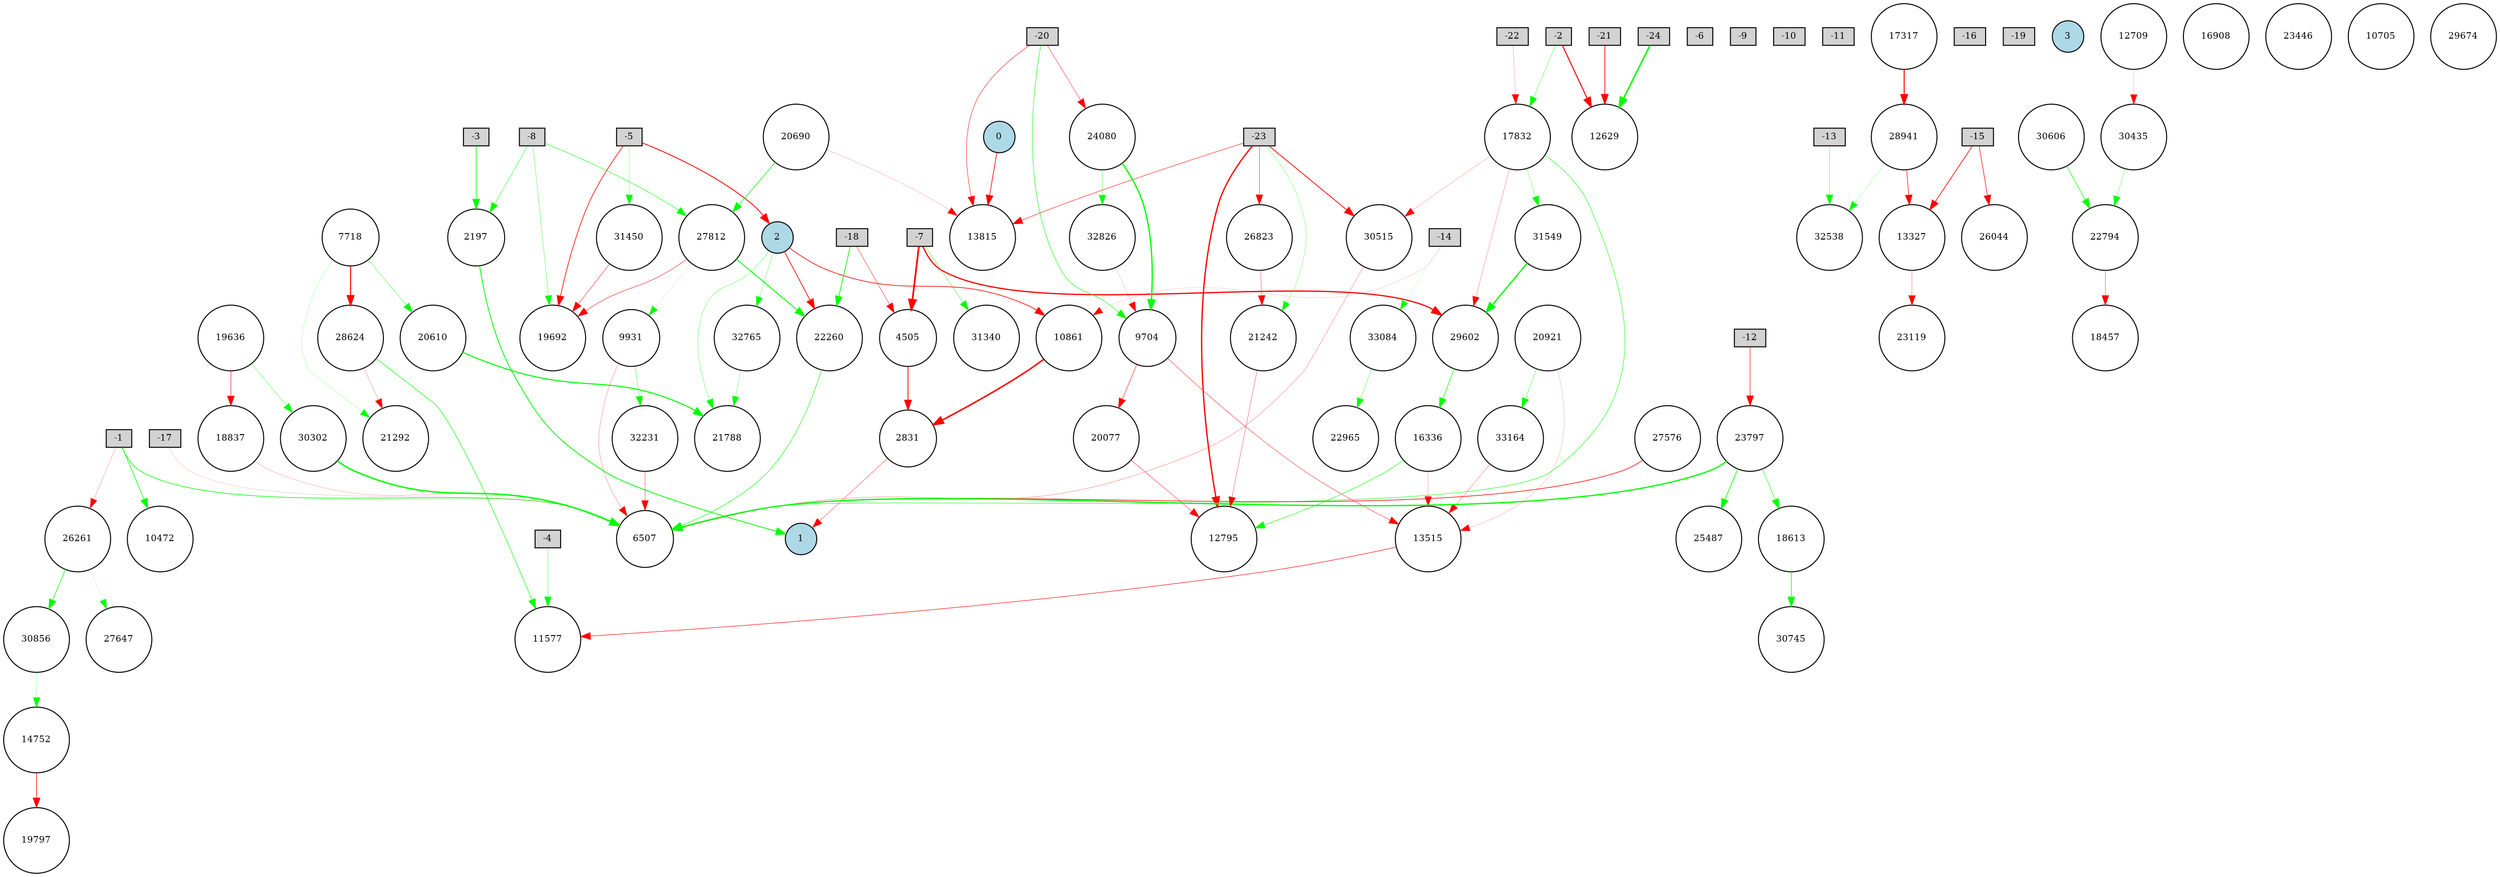 digraph {
	node [fontsize=9 height=0.2 shape=circle width=0.2]
	-1 [fillcolor=lightgray shape=box style=filled]
	-2 [fillcolor=lightgray shape=box style=filled]
	-3 [fillcolor=lightgray shape=box style=filled]
	-4 [fillcolor=lightgray shape=box style=filled]
	-5 [fillcolor=lightgray shape=box style=filled]
	-6 [fillcolor=lightgray shape=box style=filled]
	-7 [fillcolor=lightgray shape=box style=filled]
	-8 [fillcolor=lightgray shape=box style=filled]
	-9 [fillcolor=lightgray shape=box style=filled]
	-10 [fillcolor=lightgray shape=box style=filled]
	-11 [fillcolor=lightgray shape=box style=filled]
	-12 [fillcolor=lightgray shape=box style=filled]
	-13 [fillcolor=lightgray shape=box style=filled]
	-14 [fillcolor=lightgray shape=box style=filled]
	-15 [fillcolor=lightgray shape=box style=filled]
	-16 [fillcolor=lightgray shape=box style=filled]
	-17 [fillcolor=lightgray shape=box style=filled]
	-18 [fillcolor=lightgray shape=box style=filled]
	-19 [fillcolor=lightgray shape=box style=filled]
	-20 [fillcolor=lightgray shape=box style=filled]
	-21 [fillcolor=lightgray shape=box style=filled]
	-22 [fillcolor=lightgray shape=box style=filled]
	-23 [fillcolor=lightgray shape=box style=filled]
	-24 [fillcolor=lightgray shape=box style=filled]
	0 [fillcolor=lightblue style=filled]
	1 [fillcolor=lightblue style=filled]
	2 [fillcolor=lightblue style=filled]
	3 [fillcolor=lightblue style=filled]
	20610 [fillcolor=white style=filled]
	30856 [fillcolor=white style=filled]
	22794 [fillcolor=white style=filled]
	16908 [fillcolor=white style=filled]
	33164 [fillcolor=white style=filled]
	30606 [fillcolor=white style=filled]
	13327 [fillcolor=white style=filled]
	24080 [fillcolor=white style=filled]
	28941 [fillcolor=white style=filled]
	2831 [fillcolor=white style=filled]
	25487 [fillcolor=white style=filled]
	2197 [fillcolor=white style=filled]
	23446 [fillcolor=white style=filled]
	18837 [fillcolor=white style=filled]
	26261 [fillcolor=white style=filled]
	4505 [fillcolor=white style=filled]
	18457 [fillcolor=white style=filled]
	32538 [fillcolor=white style=filled]
	21788 [fillcolor=white style=filled]
	30745 [fillcolor=white style=filled]
	14752 [fillcolor=white style=filled]
	29602 [fillcolor=white style=filled]
	27812 [fillcolor=white style=filled]
	17317 [fillcolor=white style=filled]
	7718 [fillcolor=white style=filled]
	12709 [fillcolor=white style=filled]
	17832 [fillcolor=white style=filled]
	21292 [fillcolor=white style=filled]
	30515 [fillcolor=white style=filled]
	19636 [fillcolor=white style=filled]
	18613 [fillcolor=white style=filled]
	22965 [fillcolor=white style=filled]
	27576 [fillcolor=white style=filled]
	20921 [fillcolor=white style=filled]
	32826 [fillcolor=white style=filled]
	11577 [fillcolor=white style=filled]
	26044 [fillcolor=white style=filled]
	31549 [fillcolor=white style=filled]
	33084 [fillcolor=white style=filled]
	26823 [fillcolor=white style=filled]
	13515 [fillcolor=white style=filled]
	9931 [fillcolor=white style=filled]
	23119 [fillcolor=white style=filled]
	16336 [fillcolor=white style=filled]
	10705 [fillcolor=white style=filled]
	20690 [fillcolor=white style=filled]
	28624 [fillcolor=white style=filled]
	12629 [fillcolor=white style=filled]
	19797 [fillcolor=white style=filled]
	31450 [fillcolor=white style=filled]
	30302 [fillcolor=white style=filled]
	30435 [fillcolor=white style=filled]
	32231 [fillcolor=white style=filled]
	9704 [fillcolor=white style=filled]
	10472 [fillcolor=white style=filled]
	29674 [fillcolor=white style=filled]
	6507 [fillcolor=white style=filled]
	31340 [fillcolor=white style=filled]
	10861 [fillcolor=white style=filled]
	19692 [fillcolor=white style=filled]
	20077 [fillcolor=white style=filled]
	22260 [fillcolor=white style=filled]
	23797 [fillcolor=white style=filled]
	13815 [fillcolor=white style=filled]
	21242 [fillcolor=white style=filled]
	12795 [fillcolor=white style=filled]
	32765 [fillcolor=white style=filled]
	27647 [fillcolor=white style=filled]
	20690 -> 13815 [color=red penwidth=0.1377187012743727 style=solid]
	9931 -> 32231 [color=green penwidth=0.3063111674832711 style=solid]
	30856 -> 14752 [color=green penwidth=0.1661471661669684 style=solid]
	28624 -> 11577 [color=green penwidth=0.5246411924960831 style=solid]
	30435 -> 22794 [color=green penwidth=0.26761579778416866 style=solid]
	-2 -> 17832 [color=green penwidth=0.30923847476846833 style=solid]
	17832 -> 30515 [color=red penwidth=0.15801512839384158 style=solid]
	26261 -> 27647 [color=green penwidth=0.10938486767671585 style=solid]
	31549 -> 29602 [color=green penwidth=1.3343966077007374 style=solid]
	33164 -> 13515 [color=red penwidth=0.23567197273640092 style=solid]
	9704 -> 20077 [color=red penwidth=0.4291178479576826 style=solid]
	29602 -> 16336 [color=green penwidth=0.5638957899619588 style=solid]
	-5 -> 31450 [color=green penwidth=0.2431301401319286 style=solid]
	21242 -> 12795 [color=red penwidth=0.2839652325611496 style=solid]
	-15 -> 26044 [color=red penwidth=0.5470269418416718 style=solid]
	-8 -> 2197 [color=green penwidth=0.3730382314435783 style=solid]
	-5 -> 19692 [color=red penwidth=0.6584111961779071 style=solid]
	-7 -> 4505 [color=red penwidth=1.7221659077527223 style=solid]
	-1 -> 6507 [color=green penwidth=0.6272792949281216 style=solid]
	17832 -> 31549 [color=green penwidth=0.26221488719349817 style=solid]
	24080 -> 32826 [color=green penwidth=0.2841683461165394 style=solid]
	12709 -> 30435 [color=red penwidth=0.14076277324043163 style=solid]
	27812 -> 9931 [color=green penwidth=0.10475619110469947 style=solid]
	23797 -> 18613 [color=green penwidth=0.448418940893592 style=solid]
	26823 -> 21242 [color=red penwidth=0.30470026161972963 style=solid]
	-18 -> 4505 [color=red penwidth=0.3633157256776851 style=solid]
	-8 -> 19692 [color=green penwidth=0.2882732543236409 style=solid]
	-1 -> 10472 [color=green penwidth=0.6027754195048055 style=solid]
	-7 -> 31340 [color=green penwidth=0.3322054102179365 style=solid]
	33084 -> 22965 [color=green penwidth=0.2934714748911603 style=solid]
	27576 -> 6507 [color=red penwidth=0.6207352077679623 style=solid]
	2831 -> 1 [color=red penwidth=0.3081750450087218 style=solid]
	7718 -> 28624 [color=red penwidth=1.0505263763699153 style=solid]
	-8 -> 27812 [color=green penwidth=0.44071222416206157 style=solid]
	32765 -> 21788 [color=green penwidth=0.2464734131893105 style=solid]
	-23 -> 30515 [color=red penwidth=0.7806373208174616 style=solid]
	2 -> 21788 [color=green penwidth=0.26478256044783166 style=solid]
	-13 -> 32538 [color=green penwidth=0.33205443147629976 style=solid]
	9931 -> 6507 [color=red penwidth=0.2092403200312033 style=solid]
	-20 -> 24080 [color=red penwidth=0.3575664790871108 style=solid]
	-7 -> 29602 [color=red penwidth=1.2254986365739295 style=solid]
	9704 -> 13515 [color=red penwidth=0.35174111395257834 style=solid]
	0 -> 13815 [color=red penwidth=0.6700762188330147 style=solid]
	-20 -> 9704 [color=green penwidth=0.4637361013677592 style=solid]
	-23 -> 21242 [color=green penwidth=0.22196493299920295 style=solid]
	18613 -> 30745 [color=green penwidth=0.5921918516358947 style=solid]
	-14 -> 10861 [color=red penwidth=0.10333139917850277 style=solid]
	14752 -> 19797 [color=red penwidth=0.6118662034172937 style=solid]
	-2 -> 12629 [color=red penwidth=1.0205597119338559 style=solid]
	-24 -> 12629 [color=green penwidth=1.5412317473637707 style=solid]
	17832 -> 6507 [color=green penwidth=0.44760470618186254 style=solid]
	24080 -> 9704 [color=green penwidth=1.3098412742968992 style=solid]
	19636 -> 30302 [color=green penwidth=0.2965043051154064 style=solid]
	2 -> 22260 [color=red penwidth=0.7245684083328011 style=solid]
	27812 -> 19692 [color=red penwidth=0.4019987309900064 style=solid]
	-18 -> 22260 [color=green penwidth=0.7301038049177261 style=solid]
	7718 -> 21292 [color=green penwidth=0.1518988593340594 style=solid]
	-23 -> 13815 [color=red penwidth=0.42526679572459725 style=solid]
	31450 -> 19692 [color=red penwidth=0.37105936600802514 style=solid]
	-5 -> 2 [color=red penwidth=0.8498171648047245 style=solid]
	17832 -> 29602 [color=red penwidth=0.2098603512571809 style=solid]
	28941 -> 13327 [color=red penwidth=0.5334745672536784 style=solid]
	2 -> 32765 [color=green penwidth=0.2661167508192333 style=solid]
	23797 -> 25487 [color=green penwidth=0.6745026709900207 style=solid]
	-12 -> 23797 [color=red penwidth=0.5255637681981062 style=solid]
	10861 -> 2831 [color=red penwidth=1.5306373123938017 style=solid]
	20690 -> 27812 [color=green penwidth=0.5871000019647943 style=solid]
	26261 -> 30856 [color=green penwidth=0.5771904018435811 style=solid]
	32826 -> 9704 [color=red penwidth=0.13321684084654956 style=solid]
	7718 -> 20610 [color=green penwidth=0.3029788959500044 style=solid]
	30606 -> 22794 [color=green penwidth=0.5401636966458033 style=solid]
	4505 -> 2831 [color=red penwidth=0.8253130777876455 style=solid]
	13515 -> 11577 [color=red penwidth=0.49739359495321867 style=solid]
	20921 -> 33164 [color=green penwidth=0.308224502581427 style=solid]
	22794 -> 18457 [color=red penwidth=0.31778553593053355 style=solid]
	28941 -> 32538 [color=green penwidth=0.1607389954650636 style=solid]
	-3 -> 2197 [color=green penwidth=0.6538486427641845 style=solid]
	-1 -> 26261 [color=red penwidth=0.17657756925625145 style=solid]
	19636 -> 18837 [color=red penwidth=0.5037094672973055 style=solid]
	30302 -> 6507 [color=green penwidth=1.4430135887804518 style=solid]
	18837 -> 6507 [color=red penwidth=0.15008373772400185 style=solid]
	16336 -> 12795 [color=green penwidth=0.45467716792720114 style=solid]
	20921 -> 13515 [color=red penwidth=0.13480718450403117 style=solid]
	16336 -> 13515 [color=red penwidth=0.19137309661478302 style=solid]
	-14 -> 33084 [color=green penwidth=0.10176512928639932 style=solid]
	23797 -> 6507 [color=green penwidth=1.2675366572460836 style=solid]
	32231 -> 6507 [color=red penwidth=0.3295185767970239 style=solid]
	27812 -> 22260 [color=green penwidth=0.8822280042117228 style=solid]
	30515 -> 6507 [color=red penwidth=0.2148596970144987 style=solid]
	-23 -> 26823 [color=red penwidth=0.3685278710047175 style=solid]
	-22 -> 17832 [color=red penwidth=0.161707241168396 style=solid]
	-23 -> 12795 [color=red penwidth=1.3130245570744918 style=solid]
	20610 -> 21788 [color=green penwidth=1.0785678517494377 style=solid]
	2197 -> 1 [color=green penwidth=0.8242251183858653 style=solid]
	2 -> 10861 [color=red penwidth=0.6656363632636203 style=solid]
	22260 -> 6507 [color=green penwidth=0.4824100784104204 style=solid]
	20077 -> 12795 [color=red penwidth=0.342083902639979 style=solid]
	-17 -> 6507 [color=red penwidth=0.11164612610300212 style=solid]
	-21 -> 12629 [color=red penwidth=0.7350275877770268 style=solid]
	-20 -> 13815 [color=red penwidth=0.4155540751090986 style=solid]
	28624 -> 21292 [color=red penwidth=0.19876373018206642 style=solid]
	-4 -> 11577 [color=green penwidth=0.30384045215647304 style=solid]
	13327 -> 23119 [color=red penwidth=0.2424233898151496 style=solid]
	17317 -> 28941 [color=red penwidth=1.021231811083727 style=solid]
	-15 -> 13327 [color=red penwidth=0.6882312979027073 style=solid]
}
